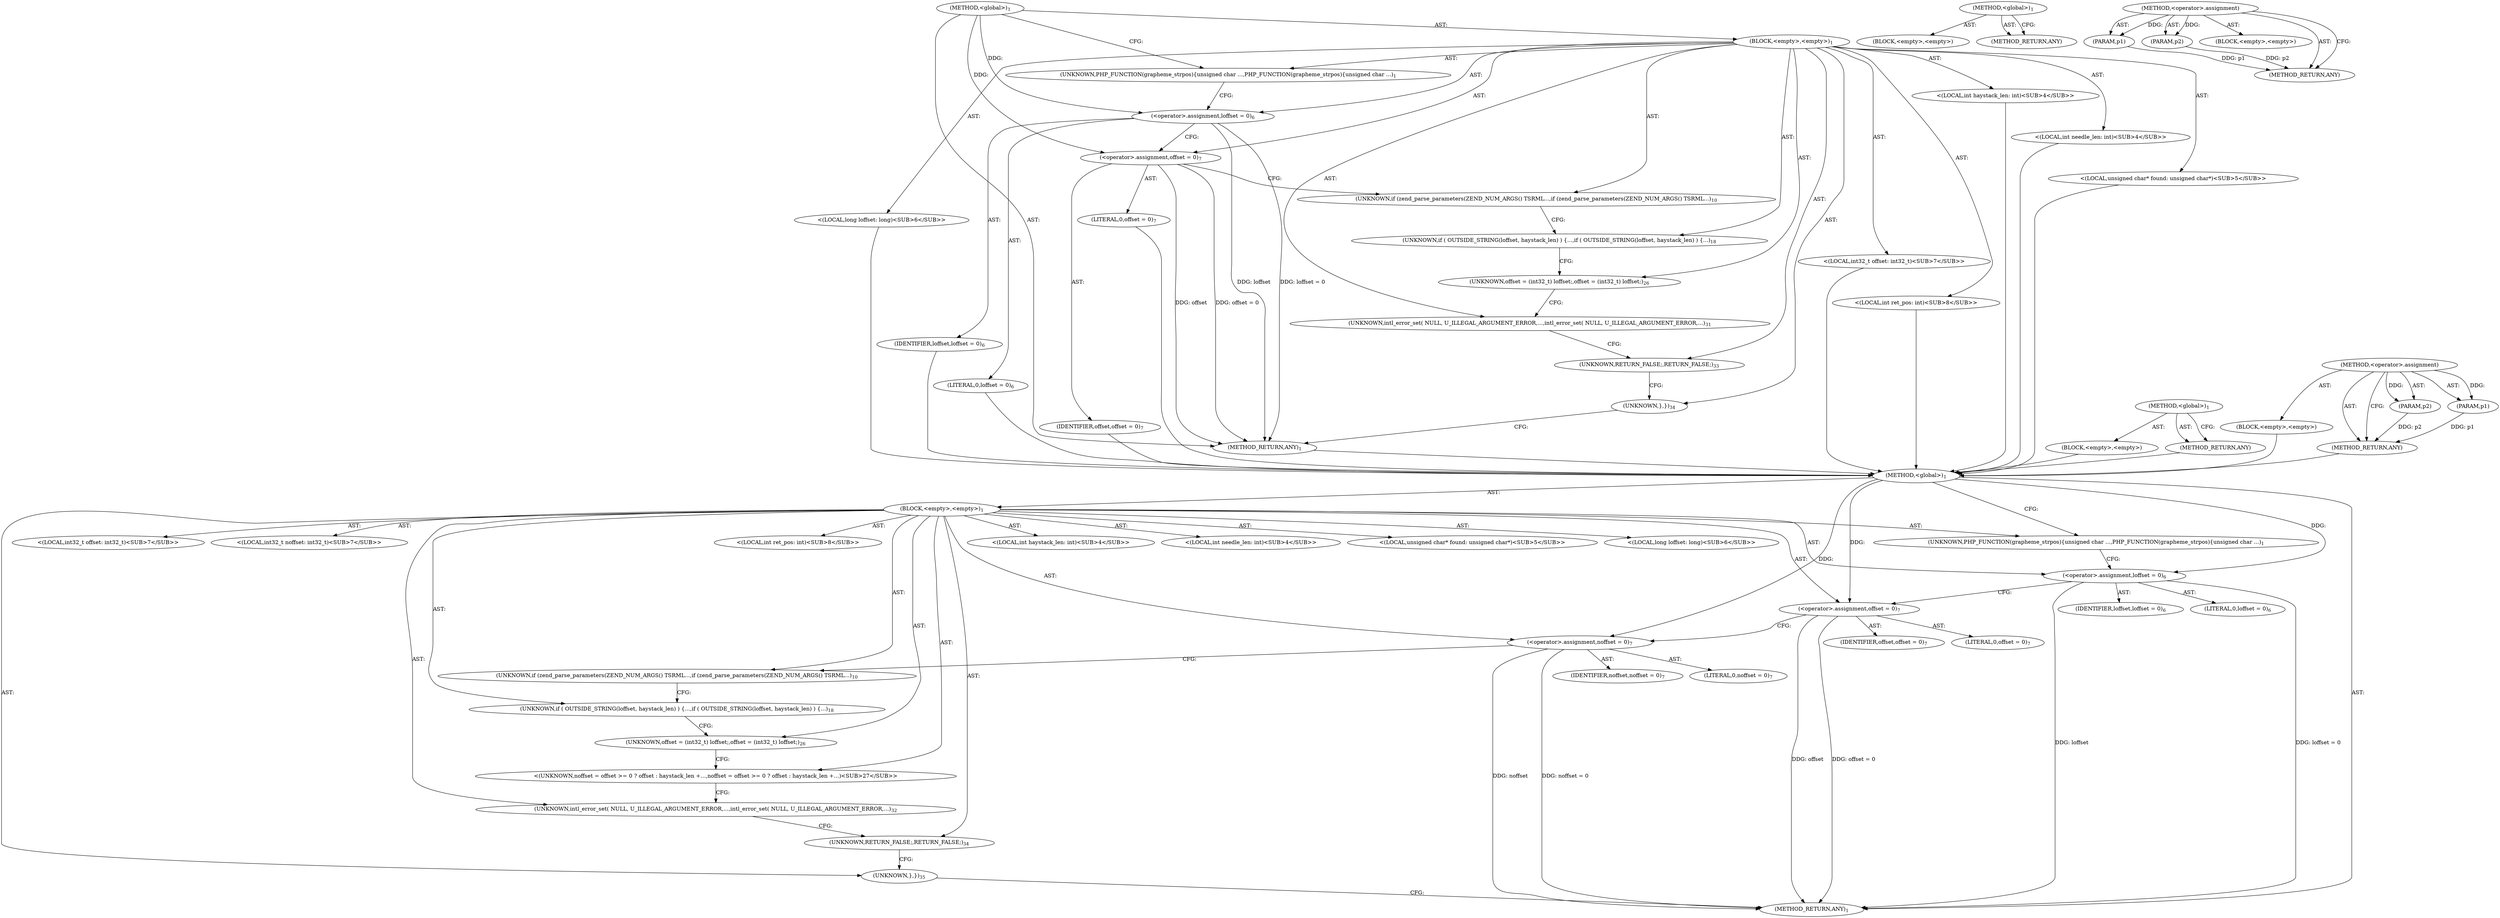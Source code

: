 digraph "&lt;operator&gt;.assignment" {
vulnerable_6 [label=<(METHOD,&lt;global&gt;)<SUB>1</SUB>>];
vulnerable_7 [label=<(BLOCK,&lt;empty&gt;,&lt;empty&gt;)<SUB>1</SUB>>];
vulnerable_8 [label=<(UNKNOWN,PHP_FUNCTION(grapheme_strpos)
{
	unsigned char ...,PHP_FUNCTION(grapheme_strpos)
{
	unsigned char ...)<SUB>1</SUB>>];
vulnerable_9 [label="<(LOCAL,int haystack_len: int)<SUB>4</SUB>>"];
vulnerable_10 [label="<(LOCAL,int needle_len: int)<SUB>4</SUB>>"];
vulnerable_11 [label="<(LOCAL,unsigned char* found: unsigned char*)<SUB>5</SUB>>"];
vulnerable_12 [label="<(LOCAL,long loffset: long)<SUB>6</SUB>>"];
vulnerable_13 [label=<(&lt;operator&gt;.assignment,loffset = 0)<SUB>6</SUB>>];
vulnerable_14 [label=<(IDENTIFIER,loffset,loffset = 0)<SUB>6</SUB>>];
vulnerable_15 [label=<(LITERAL,0,loffset = 0)<SUB>6</SUB>>];
vulnerable_16 [label="<(LOCAL,int32_t offset: int32_t)<SUB>7</SUB>>"];
vulnerable_17 [label=<(&lt;operator&gt;.assignment,offset = 0)<SUB>7</SUB>>];
vulnerable_18 [label=<(IDENTIFIER,offset,offset = 0)<SUB>7</SUB>>];
vulnerable_19 [label=<(LITERAL,0,offset = 0)<SUB>7</SUB>>];
vulnerable_20 [label="<(LOCAL,int ret_pos: int)<SUB>8</SUB>>"];
vulnerable_21 [label=<(UNKNOWN,if (zend_parse_parameters(ZEND_NUM_ARGS() TSRML...,if (zend_parse_parameters(ZEND_NUM_ARGS() TSRML...)<SUB>10</SUB>>];
vulnerable_22 [label=<(UNKNOWN,if ( OUTSIDE_STRING(loffset, haystack_len) ) {
...,if ( OUTSIDE_STRING(loffset, haystack_len) ) {
...)<SUB>18</SUB>>];
vulnerable_23 [label=<(UNKNOWN,offset = (int32_t) loffset;,offset = (int32_t) loffset;)<SUB>26</SUB>>];
vulnerable_24 [label=<(UNKNOWN,intl_error_set( NULL, U_ILLEGAL_ARGUMENT_ERROR,...,intl_error_set( NULL, U_ILLEGAL_ARGUMENT_ERROR,...)<SUB>31</SUB>>];
vulnerable_25 [label=<(UNKNOWN,RETURN_FALSE;,RETURN_FALSE;)<SUB>33</SUB>>];
vulnerable_26 [label=<(UNKNOWN,},})<SUB>34</SUB>>];
vulnerable_27 [label=<(METHOD_RETURN,ANY)<SUB>1</SUB>>];
vulnerable_40 [label=<(METHOD,&lt;global&gt;)<SUB>1</SUB>>];
vulnerable_41 [label=<(BLOCK,&lt;empty&gt;,&lt;empty&gt;)>];
vulnerable_42 [label=<(METHOD_RETURN,ANY)>];
vulnerable_46 [label=<(METHOD,&lt;operator&gt;.assignment)>];
vulnerable_47 [label=<(PARAM,p1)>];
vulnerable_48 [label=<(PARAM,p2)>];
vulnerable_49 [label=<(BLOCK,&lt;empty&gt;,&lt;empty&gt;)>];
vulnerable_50 [label=<(METHOD_RETURN,ANY)>];
fixed_6 [label=<(METHOD,&lt;global&gt;)<SUB>1</SUB>>];
fixed_7 [label=<(BLOCK,&lt;empty&gt;,&lt;empty&gt;)<SUB>1</SUB>>];
fixed_8 [label=<(UNKNOWN,PHP_FUNCTION(grapheme_strpos)
{
	unsigned char ...,PHP_FUNCTION(grapheme_strpos)
{
	unsigned char ...)<SUB>1</SUB>>];
fixed_9 [label="<(LOCAL,int haystack_len: int)<SUB>4</SUB>>"];
fixed_10 [label="<(LOCAL,int needle_len: int)<SUB>4</SUB>>"];
fixed_11 [label="<(LOCAL,unsigned char* found: unsigned char*)<SUB>5</SUB>>"];
fixed_12 [label="<(LOCAL,long loffset: long)<SUB>6</SUB>>"];
fixed_13 [label=<(&lt;operator&gt;.assignment,loffset = 0)<SUB>6</SUB>>];
fixed_14 [label=<(IDENTIFIER,loffset,loffset = 0)<SUB>6</SUB>>];
fixed_15 [label=<(LITERAL,0,loffset = 0)<SUB>6</SUB>>];
fixed_16 [label="<(LOCAL,int32_t offset: int32_t)<SUB>7</SUB>>"];
fixed_17 [label="<(LOCAL,int32_t noffset: int32_t)<SUB>7</SUB>>"];
fixed_18 [label=<(&lt;operator&gt;.assignment,offset = 0)<SUB>7</SUB>>];
fixed_19 [label=<(IDENTIFIER,offset,offset = 0)<SUB>7</SUB>>];
fixed_20 [label=<(LITERAL,0,offset = 0)<SUB>7</SUB>>];
fixed_21 [label=<(&lt;operator&gt;.assignment,noffset = 0)<SUB>7</SUB>>];
fixed_22 [label=<(IDENTIFIER,noffset,noffset = 0)<SUB>7</SUB>>];
fixed_23 [label=<(LITERAL,0,noffset = 0)<SUB>7</SUB>>];
fixed_24 [label="<(LOCAL,int ret_pos: int)<SUB>8</SUB>>"];
fixed_25 [label=<(UNKNOWN,if (zend_parse_parameters(ZEND_NUM_ARGS() TSRML...,if (zend_parse_parameters(ZEND_NUM_ARGS() TSRML...)<SUB>10</SUB>>];
fixed_26 [label=<(UNKNOWN,if ( OUTSIDE_STRING(loffset, haystack_len) ) {
...,if ( OUTSIDE_STRING(loffset, haystack_len) ) {
...)<SUB>18</SUB>>];
fixed_27 [label=<(UNKNOWN,offset = (int32_t) loffset;,offset = (int32_t) loffset;)<SUB>26</SUB>>];
fixed_28 [label="<(UNKNOWN,noffset = offset &gt;= 0 ? offset : haystack_len +...,noffset = offset &gt;= 0 ? offset : haystack_len +...)<SUB>27</SUB>>"];
fixed_29 [label=<(UNKNOWN,intl_error_set( NULL, U_ILLEGAL_ARGUMENT_ERROR,...,intl_error_set( NULL, U_ILLEGAL_ARGUMENT_ERROR,...)<SUB>32</SUB>>];
fixed_30 [label=<(UNKNOWN,RETURN_FALSE;,RETURN_FALSE;)<SUB>34</SUB>>];
fixed_31 [label=<(UNKNOWN,},})<SUB>35</SUB>>];
fixed_32 [label=<(METHOD_RETURN,ANY)<SUB>1</SUB>>];
fixed_45 [label=<(METHOD,&lt;global&gt;)<SUB>1</SUB>>];
fixed_46 [label=<(BLOCK,&lt;empty&gt;,&lt;empty&gt;)>];
fixed_47 [label=<(METHOD_RETURN,ANY)>];
fixed_51 [label=<(METHOD,&lt;operator&gt;.assignment)>];
fixed_52 [label=<(PARAM,p1)>];
fixed_53 [label=<(PARAM,p2)>];
fixed_54 [label=<(BLOCK,&lt;empty&gt;,&lt;empty&gt;)>];
fixed_55 [label=<(METHOD_RETURN,ANY)>];
vulnerable_6 -> vulnerable_7  [key=0, label="AST: "];
vulnerable_6 -> vulnerable_27  [key=0, label="AST: "];
vulnerable_6 -> vulnerable_8  [key=0, label="CFG: "];
vulnerable_6 -> vulnerable_13  [key=0, label="DDG: "];
vulnerable_6 -> vulnerable_17  [key=0, label="DDG: "];
vulnerable_7 -> vulnerable_8  [key=0, label="AST: "];
vulnerable_7 -> vulnerable_9  [key=0, label="AST: "];
vulnerable_7 -> vulnerable_10  [key=0, label="AST: "];
vulnerable_7 -> vulnerable_11  [key=0, label="AST: "];
vulnerable_7 -> vulnerable_12  [key=0, label="AST: "];
vulnerable_7 -> vulnerable_13  [key=0, label="AST: "];
vulnerable_7 -> vulnerable_16  [key=0, label="AST: "];
vulnerable_7 -> vulnerable_17  [key=0, label="AST: "];
vulnerable_7 -> vulnerable_20  [key=0, label="AST: "];
vulnerable_7 -> vulnerable_21  [key=0, label="AST: "];
vulnerable_7 -> vulnerable_22  [key=0, label="AST: "];
vulnerable_7 -> vulnerable_23  [key=0, label="AST: "];
vulnerable_7 -> vulnerable_24  [key=0, label="AST: "];
vulnerable_7 -> vulnerable_25  [key=0, label="AST: "];
vulnerable_7 -> vulnerable_26  [key=0, label="AST: "];
vulnerable_8 -> vulnerable_13  [key=0, label="CFG: "];
vulnerable_9 -> fixed_6  [key=0];
vulnerable_10 -> fixed_6  [key=0];
vulnerable_11 -> fixed_6  [key=0];
vulnerable_12 -> fixed_6  [key=0];
vulnerable_13 -> vulnerable_14  [key=0, label="AST: "];
vulnerable_13 -> vulnerable_15  [key=0, label="AST: "];
vulnerable_13 -> vulnerable_17  [key=0, label="CFG: "];
vulnerable_13 -> vulnerable_27  [key=0, label="DDG: loffset"];
vulnerable_13 -> vulnerable_27  [key=1, label="DDG: loffset = 0"];
vulnerable_14 -> fixed_6  [key=0];
vulnerable_15 -> fixed_6  [key=0];
vulnerable_16 -> fixed_6  [key=0];
vulnerable_17 -> vulnerable_18  [key=0, label="AST: "];
vulnerable_17 -> vulnerable_19  [key=0, label="AST: "];
vulnerable_17 -> vulnerable_21  [key=0, label="CFG: "];
vulnerable_17 -> vulnerable_27  [key=0, label="DDG: offset"];
vulnerable_17 -> vulnerable_27  [key=1, label="DDG: offset = 0"];
vulnerable_18 -> fixed_6  [key=0];
vulnerable_19 -> fixed_6  [key=0];
vulnerable_20 -> fixed_6  [key=0];
vulnerable_21 -> vulnerable_22  [key=0, label="CFG: "];
vulnerable_22 -> vulnerable_23  [key=0, label="CFG: "];
vulnerable_23 -> vulnerable_24  [key=0, label="CFG: "];
vulnerable_24 -> vulnerable_25  [key=0, label="CFG: "];
vulnerable_25 -> vulnerable_26  [key=0, label="CFG: "];
vulnerable_26 -> vulnerable_27  [key=0, label="CFG: "];
vulnerable_27 -> fixed_6  [key=0];
vulnerable_40 -> vulnerable_41  [key=0, label="AST: "];
vulnerable_40 -> vulnerable_42  [key=0, label="AST: "];
vulnerable_40 -> vulnerable_42  [key=1, label="CFG: "];
vulnerable_41 -> fixed_6  [key=0];
vulnerable_42 -> fixed_6  [key=0];
vulnerable_46 -> vulnerable_47  [key=0, label="AST: "];
vulnerable_46 -> vulnerable_47  [key=1, label="DDG: "];
vulnerable_46 -> vulnerable_49  [key=0, label="AST: "];
vulnerable_46 -> vulnerable_48  [key=0, label="AST: "];
vulnerable_46 -> vulnerable_48  [key=1, label="DDG: "];
vulnerable_46 -> vulnerable_50  [key=0, label="AST: "];
vulnerable_46 -> vulnerable_50  [key=1, label="CFG: "];
vulnerable_47 -> vulnerable_50  [key=0, label="DDG: p1"];
vulnerable_48 -> vulnerable_50  [key=0, label="DDG: p2"];
vulnerable_49 -> fixed_6  [key=0];
vulnerable_50 -> fixed_6  [key=0];
fixed_6 -> fixed_7  [key=0, label="AST: "];
fixed_6 -> fixed_32  [key=0, label="AST: "];
fixed_6 -> fixed_8  [key=0, label="CFG: "];
fixed_6 -> fixed_13  [key=0, label="DDG: "];
fixed_6 -> fixed_18  [key=0, label="DDG: "];
fixed_6 -> fixed_21  [key=0, label="DDG: "];
fixed_7 -> fixed_8  [key=0, label="AST: "];
fixed_7 -> fixed_9  [key=0, label="AST: "];
fixed_7 -> fixed_10  [key=0, label="AST: "];
fixed_7 -> fixed_11  [key=0, label="AST: "];
fixed_7 -> fixed_12  [key=0, label="AST: "];
fixed_7 -> fixed_13  [key=0, label="AST: "];
fixed_7 -> fixed_16  [key=0, label="AST: "];
fixed_7 -> fixed_17  [key=0, label="AST: "];
fixed_7 -> fixed_18  [key=0, label="AST: "];
fixed_7 -> fixed_21  [key=0, label="AST: "];
fixed_7 -> fixed_24  [key=0, label="AST: "];
fixed_7 -> fixed_25  [key=0, label="AST: "];
fixed_7 -> fixed_26  [key=0, label="AST: "];
fixed_7 -> fixed_27  [key=0, label="AST: "];
fixed_7 -> fixed_28  [key=0, label="AST: "];
fixed_7 -> fixed_29  [key=0, label="AST: "];
fixed_7 -> fixed_30  [key=0, label="AST: "];
fixed_7 -> fixed_31  [key=0, label="AST: "];
fixed_8 -> fixed_13  [key=0, label="CFG: "];
fixed_13 -> fixed_14  [key=0, label="AST: "];
fixed_13 -> fixed_15  [key=0, label="AST: "];
fixed_13 -> fixed_18  [key=0, label="CFG: "];
fixed_13 -> fixed_32  [key=0, label="DDG: loffset"];
fixed_13 -> fixed_32  [key=1, label="DDG: loffset = 0"];
fixed_18 -> fixed_19  [key=0, label="AST: "];
fixed_18 -> fixed_20  [key=0, label="AST: "];
fixed_18 -> fixed_21  [key=0, label="CFG: "];
fixed_18 -> fixed_32  [key=0, label="DDG: offset"];
fixed_18 -> fixed_32  [key=1, label="DDG: offset = 0"];
fixed_21 -> fixed_22  [key=0, label="AST: "];
fixed_21 -> fixed_23  [key=0, label="AST: "];
fixed_21 -> fixed_25  [key=0, label="CFG: "];
fixed_21 -> fixed_32  [key=0, label="DDG: noffset"];
fixed_21 -> fixed_32  [key=1, label="DDG: noffset = 0"];
fixed_25 -> fixed_26  [key=0, label="CFG: "];
fixed_26 -> fixed_27  [key=0, label="CFG: "];
fixed_27 -> fixed_28  [key=0, label="CFG: "];
fixed_28 -> fixed_29  [key=0, label="CFG: "];
fixed_29 -> fixed_30  [key=0, label="CFG: "];
fixed_30 -> fixed_31  [key=0, label="CFG: "];
fixed_31 -> fixed_32  [key=0, label="CFG: "];
fixed_45 -> fixed_46  [key=0, label="AST: "];
fixed_45 -> fixed_47  [key=0, label="AST: "];
fixed_45 -> fixed_47  [key=1, label="CFG: "];
fixed_51 -> fixed_52  [key=0, label="AST: "];
fixed_51 -> fixed_52  [key=1, label="DDG: "];
fixed_51 -> fixed_54  [key=0, label="AST: "];
fixed_51 -> fixed_53  [key=0, label="AST: "];
fixed_51 -> fixed_53  [key=1, label="DDG: "];
fixed_51 -> fixed_55  [key=0, label="AST: "];
fixed_51 -> fixed_55  [key=1, label="CFG: "];
fixed_52 -> fixed_55  [key=0, label="DDG: p1"];
fixed_53 -> fixed_55  [key=0, label="DDG: p2"];
}
